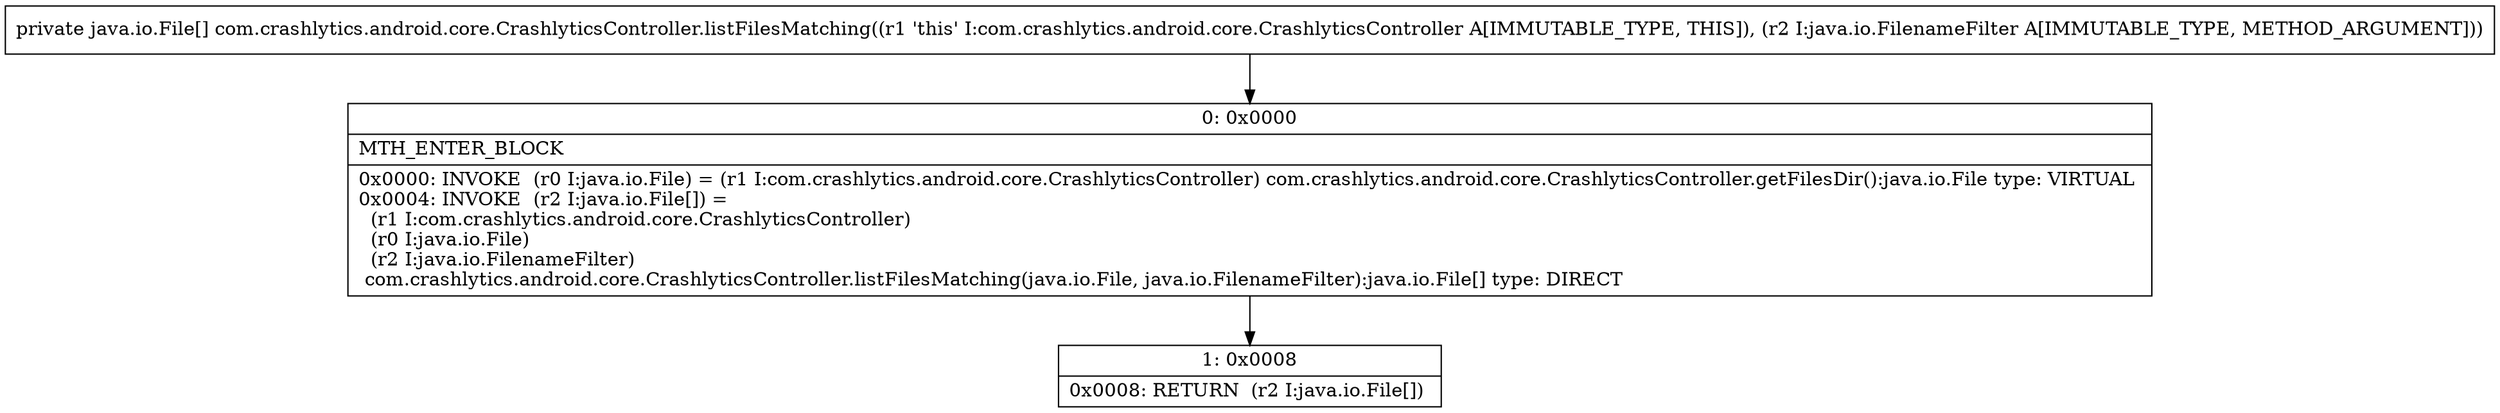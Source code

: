 digraph "CFG forcom.crashlytics.android.core.CrashlyticsController.listFilesMatching(Ljava\/io\/FilenameFilter;)[Ljava\/io\/File;" {
Node_0 [shape=record,label="{0\:\ 0x0000|MTH_ENTER_BLOCK\l|0x0000: INVOKE  (r0 I:java.io.File) = (r1 I:com.crashlytics.android.core.CrashlyticsController) com.crashlytics.android.core.CrashlyticsController.getFilesDir():java.io.File type: VIRTUAL \l0x0004: INVOKE  (r2 I:java.io.File[]) = \l  (r1 I:com.crashlytics.android.core.CrashlyticsController)\l  (r0 I:java.io.File)\l  (r2 I:java.io.FilenameFilter)\l com.crashlytics.android.core.CrashlyticsController.listFilesMatching(java.io.File, java.io.FilenameFilter):java.io.File[] type: DIRECT \l}"];
Node_1 [shape=record,label="{1\:\ 0x0008|0x0008: RETURN  (r2 I:java.io.File[]) \l}"];
MethodNode[shape=record,label="{private java.io.File[] com.crashlytics.android.core.CrashlyticsController.listFilesMatching((r1 'this' I:com.crashlytics.android.core.CrashlyticsController A[IMMUTABLE_TYPE, THIS]), (r2 I:java.io.FilenameFilter A[IMMUTABLE_TYPE, METHOD_ARGUMENT])) }"];
MethodNode -> Node_0;
Node_0 -> Node_1;
}

